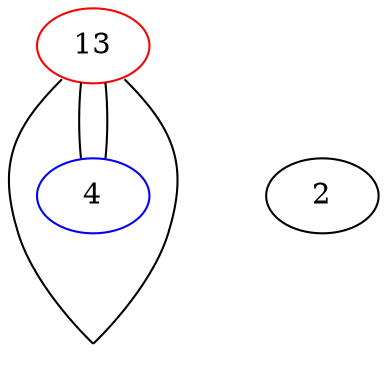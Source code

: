 graph {
  13 -- 3 [tailport="se", headclip="false"];
  13 -- 3 [tailport="sw", headclip="false"];
  13 -- 4 [];
  13 -- 4;
  4 -- 3 [style="invis"];
  {
    rank="same";
    4;
    2;
  }
  13 [color="red"];
  3 [style="invis"];
  4 [color="blue"];
}
